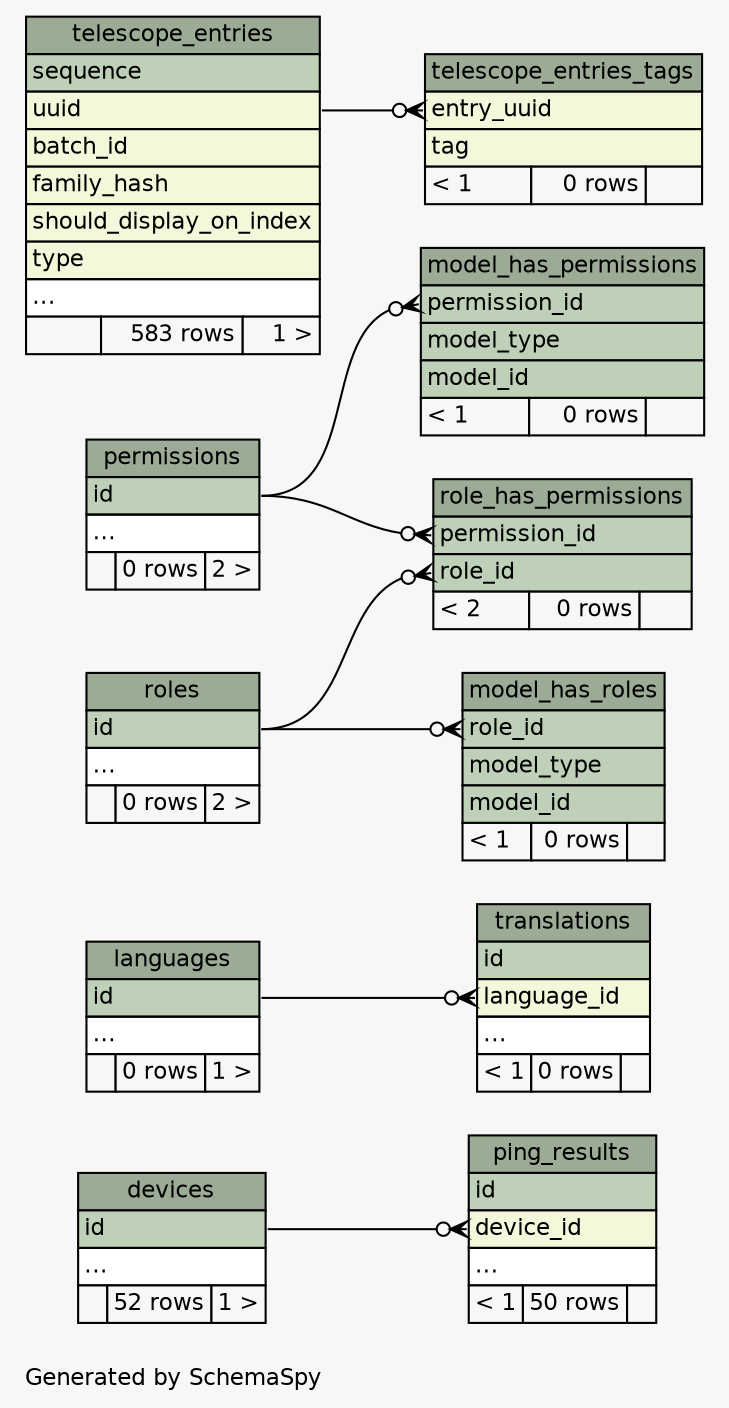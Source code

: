 // dot 2.40.1 on Linux 5.0.0-23-generic
// SchemaSpy rev 590
digraph "compactRelationshipsDiagram" {
  graph [
    rankdir="RL"
    bgcolor="#f7f7f7"
    label="\nGenerated by SchemaSpy"
    labeljust="l"
    nodesep="0.18"
    ranksep="0.46"
    fontname="Helvetica"
    fontsize="11"
  ];
  node [
    fontname="Helvetica"
    fontsize="11"
    shape="plaintext"
  ];
  edge [
    arrowsize="0.8"
  ];
  "devices" [
    label=<
    <TABLE BORDER="0" CELLBORDER="1" CELLSPACING="0" BGCOLOR="#ffffff">
      <TR><TD COLSPAN="3" BGCOLOR="#9bab96" ALIGN="CENTER">devices</TD></TR>
      <TR><TD PORT="id" COLSPAN="3" BGCOLOR="#bed1b8" ALIGN="LEFT">id</TD></TR>
      <TR><TD PORT="elipses" COLSPAN="3" ALIGN="LEFT">...</TD></TR>
      <TR><TD ALIGN="LEFT" BGCOLOR="#f7f7f7">  </TD><TD ALIGN="RIGHT" BGCOLOR="#f7f7f7">52 rows</TD><TD ALIGN="RIGHT" BGCOLOR="#f7f7f7">1 &gt;</TD></TR>
    </TABLE>>
    URL="tables/devices.html"
    tooltip="devices"
  ];
  "languages" [
    label=<
    <TABLE BORDER="0" CELLBORDER="1" CELLSPACING="0" BGCOLOR="#ffffff">
      <TR><TD COLSPAN="3" BGCOLOR="#9bab96" ALIGN="CENTER">languages</TD></TR>
      <TR><TD PORT="id" COLSPAN="3" BGCOLOR="#bed1b8" ALIGN="LEFT">id</TD></TR>
      <TR><TD PORT="elipses" COLSPAN="3" ALIGN="LEFT">...</TD></TR>
      <TR><TD ALIGN="LEFT" BGCOLOR="#f7f7f7">  </TD><TD ALIGN="RIGHT" BGCOLOR="#f7f7f7">0 rows</TD><TD ALIGN="RIGHT" BGCOLOR="#f7f7f7">1 &gt;</TD></TR>
    </TABLE>>
    URL="tables/languages.html"
    tooltip="languages"
  ];
  "model_has_permissions" [
    label=<
    <TABLE BORDER="0" CELLBORDER="1" CELLSPACING="0" BGCOLOR="#ffffff">
      <TR><TD COLSPAN="3" BGCOLOR="#9bab96" ALIGN="CENTER">model_has_permissions</TD></TR>
      <TR><TD PORT="permission_id" COLSPAN="3" BGCOLOR="#bed1b8" ALIGN="LEFT">permission_id</TD></TR>
      <TR><TD PORT="model_type" COLSPAN="3" BGCOLOR="#bed1b8" ALIGN="LEFT">model_type</TD></TR>
      <TR><TD PORT="model_id" COLSPAN="3" BGCOLOR="#bed1b8" ALIGN="LEFT">model_id</TD></TR>
      <TR><TD ALIGN="LEFT" BGCOLOR="#f7f7f7">&lt; 1</TD><TD ALIGN="RIGHT" BGCOLOR="#f7f7f7">0 rows</TD><TD ALIGN="RIGHT" BGCOLOR="#f7f7f7">  </TD></TR>
    </TABLE>>
    URL="tables/model_has_permissions.html"
    tooltip="model_has_permissions"
  ];
  "model_has_roles" [
    label=<
    <TABLE BORDER="0" CELLBORDER="1" CELLSPACING="0" BGCOLOR="#ffffff">
      <TR><TD COLSPAN="3" BGCOLOR="#9bab96" ALIGN="CENTER">model_has_roles</TD></TR>
      <TR><TD PORT="role_id" COLSPAN="3" BGCOLOR="#bed1b8" ALIGN="LEFT">role_id</TD></TR>
      <TR><TD PORT="model_type" COLSPAN="3" BGCOLOR="#bed1b8" ALIGN="LEFT">model_type</TD></TR>
      <TR><TD PORT="model_id" COLSPAN="3" BGCOLOR="#bed1b8" ALIGN="LEFT">model_id</TD></TR>
      <TR><TD ALIGN="LEFT" BGCOLOR="#f7f7f7">&lt; 1</TD><TD ALIGN="RIGHT" BGCOLOR="#f7f7f7">0 rows</TD><TD ALIGN="RIGHT" BGCOLOR="#f7f7f7">  </TD></TR>
    </TABLE>>
    URL="tables/model_has_roles.html"
    tooltip="model_has_roles"
  ];
  "permissions" [
    label=<
    <TABLE BORDER="0" CELLBORDER="1" CELLSPACING="0" BGCOLOR="#ffffff">
      <TR><TD COLSPAN="3" BGCOLOR="#9bab96" ALIGN="CENTER">permissions</TD></TR>
      <TR><TD PORT="id" COLSPAN="3" BGCOLOR="#bed1b8" ALIGN="LEFT">id</TD></TR>
      <TR><TD PORT="elipses" COLSPAN="3" ALIGN="LEFT">...</TD></TR>
      <TR><TD ALIGN="LEFT" BGCOLOR="#f7f7f7">  </TD><TD ALIGN="RIGHT" BGCOLOR="#f7f7f7">0 rows</TD><TD ALIGN="RIGHT" BGCOLOR="#f7f7f7">2 &gt;</TD></TR>
    </TABLE>>
    URL="tables/permissions.html"
    tooltip="permissions"
  ];
  "ping_results" [
    label=<
    <TABLE BORDER="0" CELLBORDER="1" CELLSPACING="0" BGCOLOR="#ffffff">
      <TR><TD COLSPAN="3" BGCOLOR="#9bab96" ALIGN="CENTER">ping_results</TD></TR>
      <TR><TD PORT="id" COLSPAN="3" BGCOLOR="#bed1b8" ALIGN="LEFT">id</TD></TR>
      <TR><TD PORT="device_id" COLSPAN="3" BGCOLOR="#f4f7da" ALIGN="LEFT">device_id</TD></TR>
      <TR><TD PORT="elipses" COLSPAN="3" ALIGN="LEFT">...</TD></TR>
      <TR><TD ALIGN="LEFT" BGCOLOR="#f7f7f7">&lt; 1</TD><TD ALIGN="RIGHT" BGCOLOR="#f7f7f7">50 rows</TD><TD ALIGN="RIGHT" BGCOLOR="#f7f7f7">  </TD></TR>
    </TABLE>>
    URL="tables/ping_results.html"
    tooltip="ping_results"
  ];
  "role_has_permissions" [
    label=<
    <TABLE BORDER="0" CELLBORDER="1" CELLSPACING="0" BGCOLOR="#ffffff">
      <TR><TD COLSPAN="3" BGCOLOR="#9bab96" ALIGN="CENTER">role_has_permissions</TD></TR>
      <TR><TD PORT="permission_id" COLSPAN="3" BGCOLOR="#bed1b8" ALIGN="LEFT">permission_id</TD></TR>
      <TR><TD PORT="role_id" COLSPAN="3" BGCOLOR="#bed1b8" ALIGN="LEFT">role_id</TD></TR>
      <TR><TD ALIGN="LEFT" BGCOLOR="#f7f7f7">&lt; 2</TD><TD ALIGN="RIGHT" BGCOLOR="#f7f7f7">0 rows</TD><TD ALIGN="RIGHT" BGCOLOR="#f7f7f7">  </TD></TR>
    </TABLE>>
    URL="tables/role_has_permissions.html"
    tooltip="role_has_permissions"
  ];
  "roles" [
    label=<
    <TABLE BORDER="0" CELLBORDER="1" CELLSPACING="0" BGCOLOR="#ffffff">
      <TR><TD COLSPAN="3" BGCOLOR="#9bab96" ALIGN="CENTER">roles</TD></TR>
      <TR><TD PORT="id" COLSPAN="3" BGCOLOR="#bed1b8" ALIGN="LEFT">id</TD></TR>
      <TR><TD PORT="elipses" COLSPAN="3" ALIGN="LEFT">...</TD></TR>
      <TR><TD ALIGN="LEFT" BGCOLOR="#f7f7f7">  </TD><TD ALIGN="RIGHT" BGCOLOR="#f7f7f7">0 rows</TD><TD ALIGN="RIGHT" BGCOLOR="#f7f7f7">2 &gt;</TD></TR>
    </TABLE>>
    URL="tables/roles.html"
    tooltip="roles"
  ];
  "telescope_entries" [
    label=<
    <TABLE BORDER="0" CELLBORDER="1" CELLSPACING="0" BGCOLOR="#ffffff">
      <TR><TD COLSPAN="3" BGCOLOR="#9bab96" ALIGN="CENTER">telescope_entries</TD></TR>
      <TR><TD PORT="sequence" COLSPAN="3" BGCOLOR="#bed1b8" ALIGN="LEFT">sequence</TD></TR>
      <TR><TD PORT="uuid" COLSPAN="3" BGCOLOR="#f4f7da" ALIGN="LEFT">uuid</TD></TR>
      <TR><TD PORT="batch_id" COLSPAN="3" BGCOLOR="#f4f7da" ALIGN="LEFT">batch_id</TD></TR>
      <TR><TD PORT="family_hash" COLSPAN="3" BGCOLOR="#f4f7da" ALIGN="LEFT">family_hash</TD></TR>
      <TR><TD PORT="should_display_on_index" COLSPAN="3" BGCOLOR="#f4f7da" ALIGN="LEFT">should_display_on_index</TD></TR>
      <TR><TD PORT="type" COLSPAN="3" BGCOLOR="#f4f7da" ALIGN="LEFT">type</TD></TR>
      <TR><TD PORT="elipses" COLSPAN="3" ALIGN="LEFT">...</TD></TR>
      <TR><TD ALIGN="LEFT" BGCOLOR="#f7f7f7">  </TD><TD ALIGN="RIGHT" BGCOLOR="#f7f7f7">583 rows</TD><TD ALIGN="RIGHT" BGCOLOR="#f7f7f7">1 &gt;</TD></TR>
    </TABLE>>
    URL="tables/telescope_entries.html"
    tooltip="telescope_entries"
  ];
  "telescope_entries_tags" [
    label=<
    <TABLE BORDER="0" CELLBORDER="1" CELLSPACING="0" BGCOLOR="#ffffff">
      <TR><TD COLSPAN="3" BGCOLOR="#9bab96" ALIGN="CENTER">telescope_entries_tags</TD></TR>
      <TR><TD PORT="entry_uuid" COLSPAN="3" BGCOLOR="#f4f7da" ALIGN="LEFT">entry_uuid</TD></TR>
      <TR><TD PORT="tag" COLSPAN="3" BGCOLOR="#f4f7da" ALIGN="LEFT">tag</TD></TR>
      <TR><TD ALIGN="LEFT" BGCOLOR="#f7f7f7">&lt; 1</TD><TD ALIGN="RIGHT" BGCOLOR="#f7f7f7">0 rows</TD><TD ALIGN="RIGHT" BGCOLOR="#f7f7f7">  </TD></TR>
    </TABLE>>
    URL="tables/telescope_entries_tags.html"
    tooltip="telescope_entries_tags"
  ];
  "translations" [
    label=<
    <TABLE BORDER="0" CELLBORDER="1" CELLSPACING="0" BGCOLOR="#ffffff">
      <TR><TD COLSPAN="3" BGCOLOR="#9bab96" ALIGN="CENTER">translations</TD></TR>
      <TR><TD PORT="id" COLSPAN="3" BGCOLOR="#bed1b8" ALIGN="LEFT">id</TD></TR>
      <TR><TD PORT="language_id" COLSPAN="3" BGCOLOR="#f4f7da" ALIGN="LEFT">language_id</TD></TR>
      <TR><TD PORT="elipses" COLSPAN="3" ALIGN="LEFT">...</TD></TR>
      <TR><TD ALIGN="LEFT" BGCOLOR="#f7f7f7">&lt; 1</TD><TD ALIGN="RIGHT" BGCOLOR="#f7f7f7">0 rows</TD><TD ALIGN="RIGHT" BGCOLOR="#f7f7f7">  </TD></TR>
    </TABLE>>
    URL="tables/translations.html"
    tooltip="translations"
  ];
  "model_has_permissions":"permission_id":w -> "permissions":"id":e [arrowhead=none dir=back arrowtail=crowodot];
  "model_has_roles":"role_id":w -> "roles":"id":e [arrowhead=none dir=back arrowtail=crowodot];
  "ping_results":"device_id":w -> "devices":"id":e [arrowhead=none dir=back arrowtail=crowodot];
  "role_has_permissions":"permission_id":w -> "permissions":"id":e [arrowhead=none dir=back arrowtail=crowodot];
  "role_has_permissions":"role_id":w -> "roles":"id":e [arrowhead=none dir=back arrowtail=crowodot];
  "telescope_entries_tags":"entry_uuid":w -> "telescope_entries":"uuid":e [arrowhead=none dir=back arrowtail=crowodot];
  "translations":"language_id":w -> "languages":"id":e [arrowhead=none dir=back arrowtail=crowodot];
}

